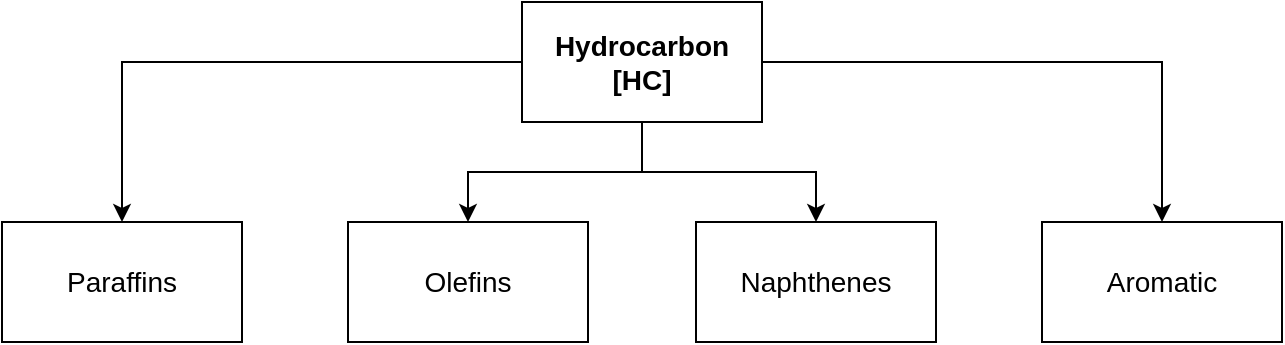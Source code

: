 <mxfile version="15.7.3" type="github">
  <diagram id="Wq35uOlfw6EIPfe593yy" name="Page-1">
    <mxGraphModel dx="990" dy="632" grid="1" gridSize="10" guides="1" tooltips="1" connect="1" arrows="1" fold="1" page="1" pageScale="1" pageWidth="827" pageHeight="1169" math="0" shadow="0">
      <root>
        <mxCell id="0" />
        <mxCell id="1" parent="0" />
        <mxCell id="cIVPF-KHb9rp9ufHb2nG-6" style="edgeStyle=orthogonalEdgeStyle;rounded=0;orthogonalLoop=1;jettySize=auto;html=1;entryX=0.5;entryY=0;entryDx=0;entryDy=0;" edge="1" parent="1" source="cIVPF-KHb9rp9ufHb2nG-1" target="cIVPF-KHb9rp9ufHb2nG-2">
          <mxGeometry relative="1" as="geometry" />
        </mxCell>
        <mxCell id="cIVPF-KHb9rp9ufHb2nG-7" style="edgeStyle=orthogonalEdgeStyle;rounded=0;orthogonalLoop=1;jettySize=auto;html=1;" edge="1" parent="1" source="cIVPF-KHb9rp9ufHb2nG-1" target="cIVPF-KHb9rp9ufHb2nG-5">
          <mxGeometry relative="1" as="geometry" />
        </mxCell>
        <mxCell id="cIVPF-KHb9rp9ufHb2nG-8" style="edgeStyle=orthogonalEdgeStyle;rounded=0;orthogonalLoop=1;jettySize=auto;html=1;" edge="1" parent="1" source="cIVPF-KHb9rp9ufHb2nG-1" target="cIVPF-KHb9rp9ufHb2nG-4">
          <mxGeometry relative="1" as="geometry" />
        </mxCell>
        <mxCell id="cIVPF-KHb9rp9ufHb2nG-9" style="edgeStyle=orthogonalEdgeStyle;rounded=0;orthogonalLoop=1;jettySize=auto;html=1;" edge="1" parent="1" source="cIVPF-KHb9rp9ufHb2nG-1" target="cIVPF-KHb9rp9ufHb2nG-3">
          <mxGeometry relative="1" as="geometry" />
        </mxCell>
        <mxCell id="cIVPF-KHb9rp9ufHb2nG-1" value="Hydrocarbon [HC]" style="rounded=0;whiteSpace=wrap;html=1;fontStyle=1;fontSize=14;" vertex="1" parent="1">
          <mxGeometry x="340" y="20" width="120" height="60" as="geometry" />
        </mxCell>
        <mxCell id="cIVPF-KHb9rp9ufHb2nG-2" value="Paraffins" style="rounded=0;whiteSpace=wrap;html=1;fontSize=14;fontStyle=0" vertex="1" parent="1">
          <mxGeometry x="80" y="130" width="120" height="60" as="geometry" />
        </mxCell>
        <mxCell id="cIVPF-KHb9rp9ufHb2nG-3" value="Aromatic" style="rounded=0;whiteSpace=wrap;html=1;fontSize=14;fontStyle=0" vertex="1" parent="1">
          <mxGeometry x="600" y="130" width="120" height="60" as="geometry" />
        </mxCell>
        <mxCell id="cIVPF-KHb9rp9ufHb2nG-4" value="Naphthenes" style="rounded=0;whiteSpace=wrap;html=1;fontSize=14;fontStyle=0" vertex="1" parent="1">
          <mxGeometry x="427" y="130" width="120" height="60" as="geometry" />
        </mxCell>
        <mxCell id="cIVPF-KHb9rp9ufHb2nG-5" value="Olefins" style="rounded=0;whiteSpace=wrap;html=1;fontSize=14;fontStyle=0" vertex="1" parent="1">
          <mxGeometry x="253" y="130" width="120" height="60" as="geometry" />
        </mxCell>
      </root>
    </mxGraphModel>
  </diagram>
</mxfile>
